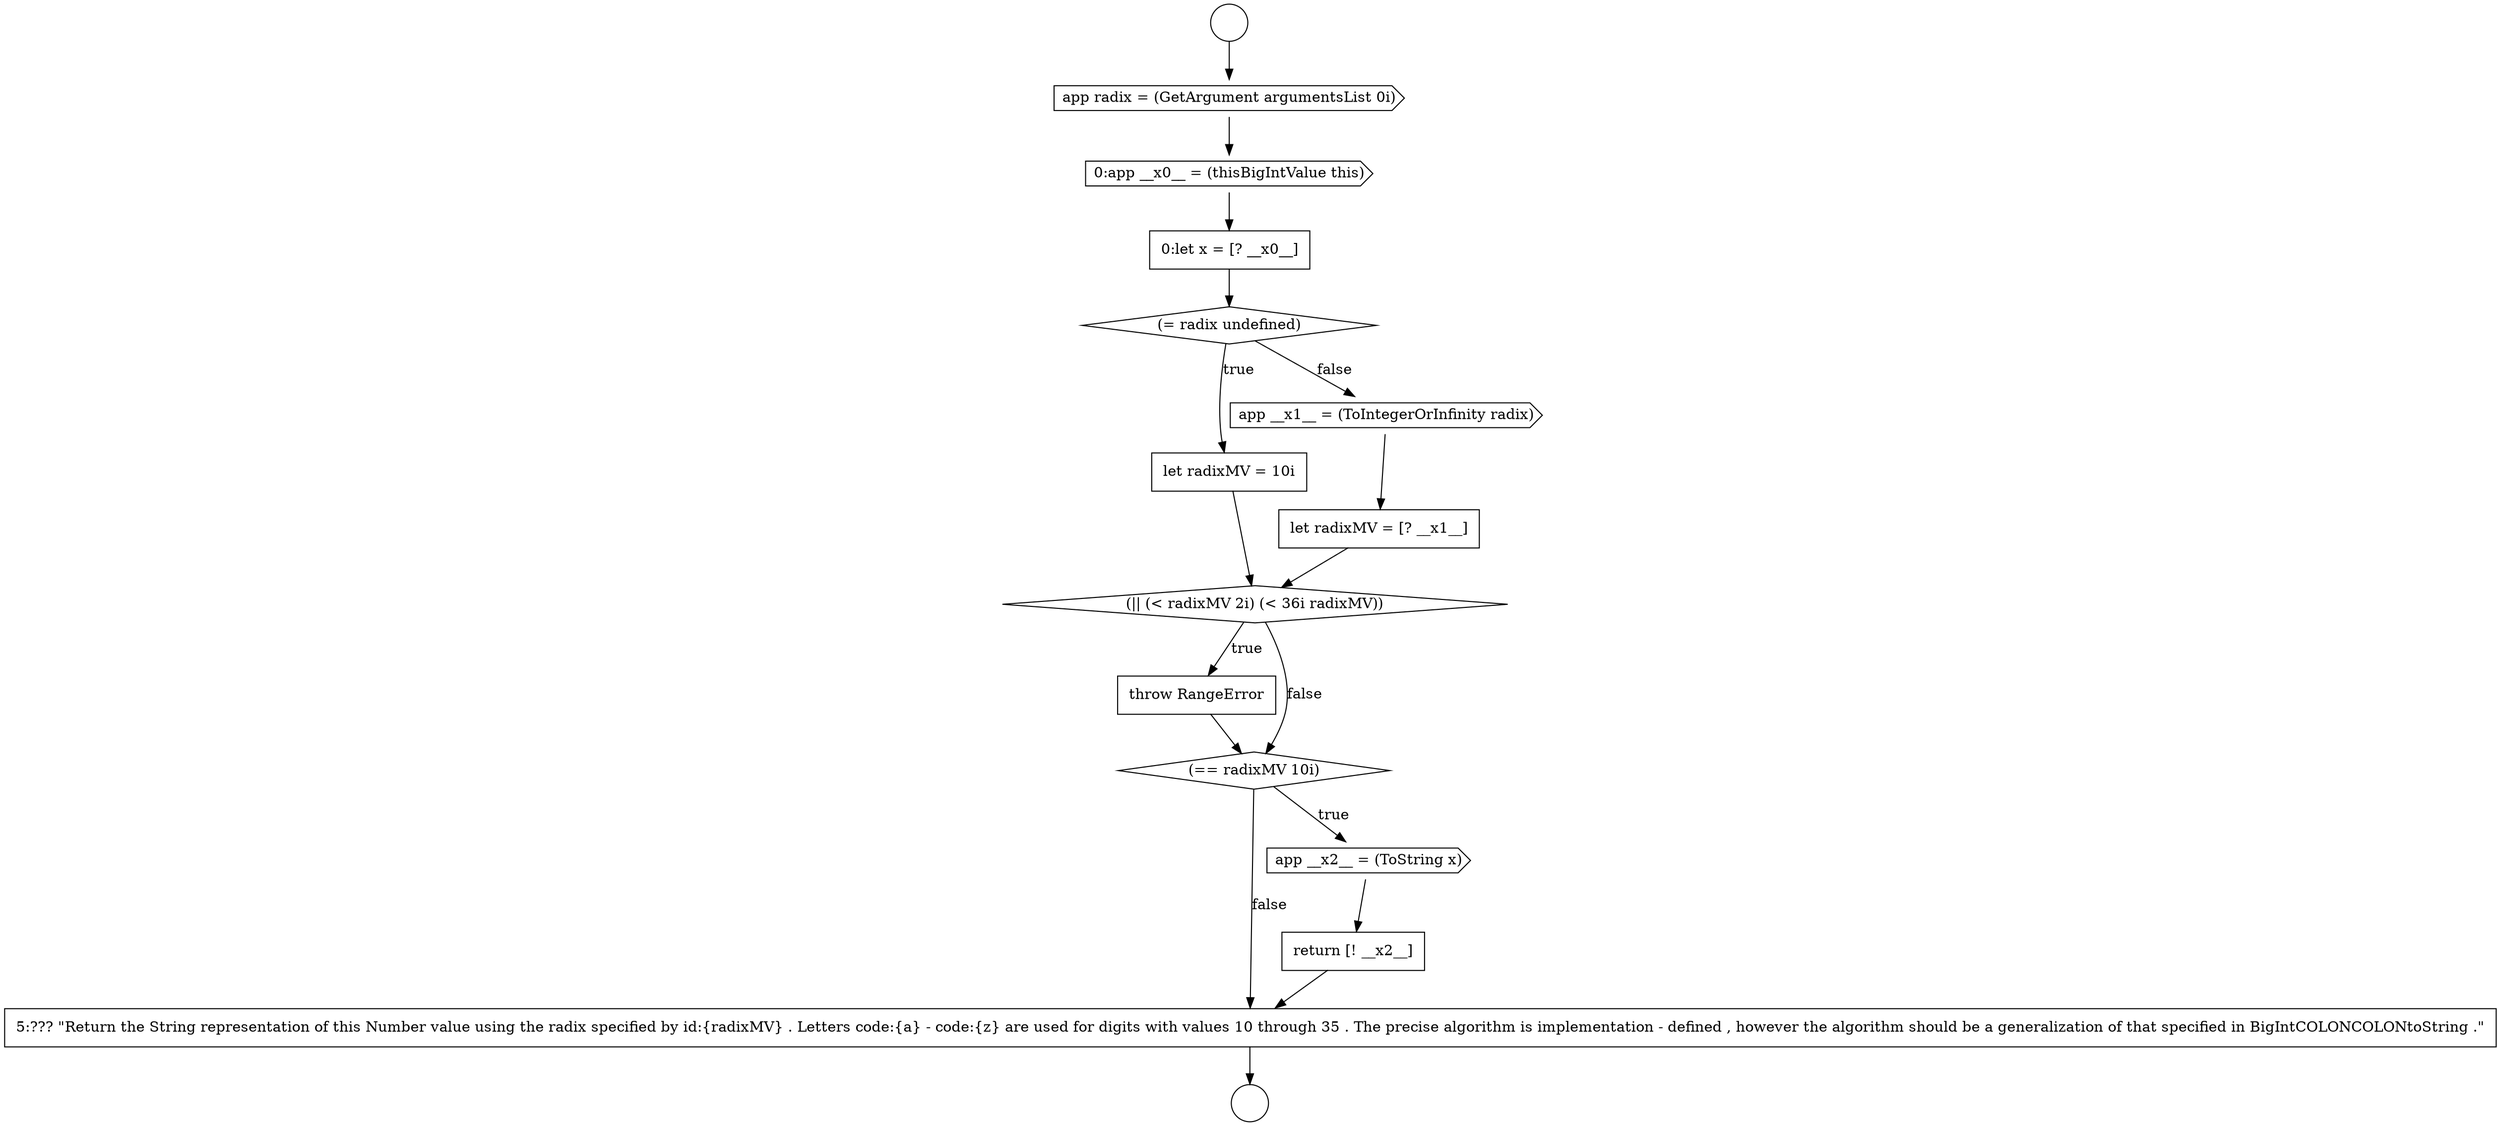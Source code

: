 digraph {
  node12774 [shape=none, margin=0, label=<<font color="black">
    <table border="0" cellborder="1" cellspacing="0" cellpadding="10">
      <tr><td align="left">throw RangeError</td></tr>
    </table>
  </font>> color="black" fillcolor="white" style=filled]
  node12770 [shape=none, margin=0, label=<<font color="black">
    <table border="0" cellborder="1" cellspacing="0" cellpadding="10">
      <tr><td align="left">let radixMV = 10i</td></tr>
    </table>
  </font>> color="black" fillcolor="white" style=filled]
  node12767 [shape=cds, label=<<font color="black">0:app __x0__ = (thisBigIntValue this)</font>> color="black" fillcolor="white" style=filled]
  node12777 [shape=none, margin=0, label=<<font color="black">
    <table border="0" cellborder="1" cellspacing="0" cellpadding="10">
      <tr><td align="left">return [! __x2__]</td></tr>
    </table>
  </font>> color="black" fillcolor="white" style=filled]
  node12773 [shape=diamond, label=<<font color="black">(|| (&lt; radixMV 2i) (&lt; 36i radixMV))</font>> color="black" fillcolor="white" style=filled]
  node12764 [shape=circle label=" " color="black" fillcolor="white" style=filled]
  node12769 [shape=diamond, label=<<font color="black">(= radix undefined)</font>> color="black" fillcolor="white" style=filled]
  node12768 [shape=none, margin=0, label=<<font color="black">
    <table border="0" cellborder="1" cellspacing="0" cellpadding="10">
      <tr><td align="left">0:let x = [? __x0__]</td></tr>
    </table>
  </font>> color="black" fillcolor="white" style=filled]
  node12778 [shape=none, margin=0, label=<<font color="black">
    <table border="0" cellborder="1" cellspacing="0" cellpadding="10">
      <tr><td align="left">5:??? &quot;Return the String representation of this Number value using the radix specified by id:{radixMV} . Letters code:{a} - code:{z} are used for digits with values 10 through 35 . The precise algorithm is implementation - defined , however the algorithm should be a generalization of that specified in BigIntCOLONCOLONtoString .&quot;</td></tr>
    </table>
  </font>> color="black" fillcolor="white" style=filled]
  node12776 [shape=cds, label=<<font color="black">app __x2__ = (ToString x)</font>> color="black" fillcolor="white" style=filled]
  node12765 [shape=circle label=" " color="black" fillcolor="white" style=filled]
  node12772 [shape=none, margin=0, label=<<font color="black">
    <table border="0" cellborder="1" cellspacing="0" cellpadding="10">
      <tr><td align="left">let radixMV = [? __x1__]</td></tr>
    </table>
  </font>> color="black" fillcolor="white" style=filled]
  node12771 [shape=cds, label=<<font color="black">app __x1__ = (ToIntegerOrInfinity radix)</font>> color="black" fillcolor="white" style=filled]
  node12775 [shape=diamond, label=<<font color="black">(== radixMV 10i)</font>> color="black" fillcolor="white" style=filled]
  node12766 [shape=cds, label=<<font color="black">app radix = (GetArgument argumentsList 0i)</font>> color="black" fillcolor="white" style=filled]
  node12777 -> node12778 [ color="black"]
  node12775 -> node12776 [label=<<font color="black">true</font>> color="black"]
  node12775 -> node12778 [label=<<font color="black">false</font>> color="black"]
  node12776 -> node12777 [ color="black"]
  node12764 -> node12766 [ color="black"]
  node12768 -> node12769 [ color="black"]
  node12772 -> node12773 [ color="black"]
  node12771 -> node12772 [ color="black"]
  node12767 -> node12768 [ color="black"]
  node12773 -> node12774 [label=<<font color="black">true</font>> color="black"]
  node12773 -> node12775 [label=<<font color="black">false</font>> color="black"]
  node12766 -> node12767 [ color="black"]
  node12769 -> node12770 [label=<<font color="black">true</font>> color="black"]
  node12769 -> node12771 [label=<<font color="black">false</font>> color="black"]
  node12770 -> node12773 [ color="black"]
  node12778 -> node12765 [ color="black"]
  node12774 -> node12775 [ color="black"]
}
